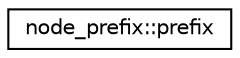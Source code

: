 digraph "Graphical Class Hierarchy"
{
 // LATEX_PDF_SIZE
  edge [fontname="Helvetica",fontsize="10",labelfontname="Helvetica",labelfontsize="10"];
  node [fontname="Helvetica",fontsize="10",shape=record];
  rankdir="LR";
  Node0 [label="node_prefix::prefix",height=0.2,width=0.4,color="black", fillcolor="white", style="filled",URL="$unionnode__prefix_1_1prefix.html",tooltip=" "];
}
